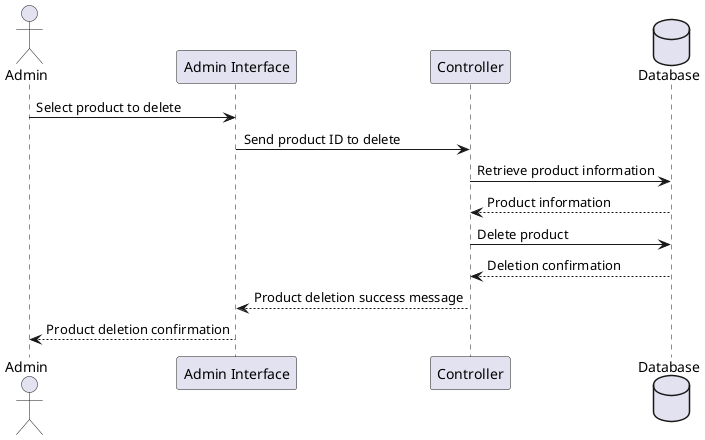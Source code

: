 @startuml
actor Admin
participant "Admin Interface" as AdminUI
participant "Controller" as Controller
database "Database" as DB

Admin -> AdminUI: Select product to delete
AdminUI -> Controller: Send product ID to delete
Controller -> DB: Retrieve product information
DB --> Controller: Product information
Controller -> DB: Delete product
DB --> Controller: Deletion confirmation
Controller --> AdminUI: Product deletion success message
AdminUI --> Admin: Product deletion confirmation
@enduml